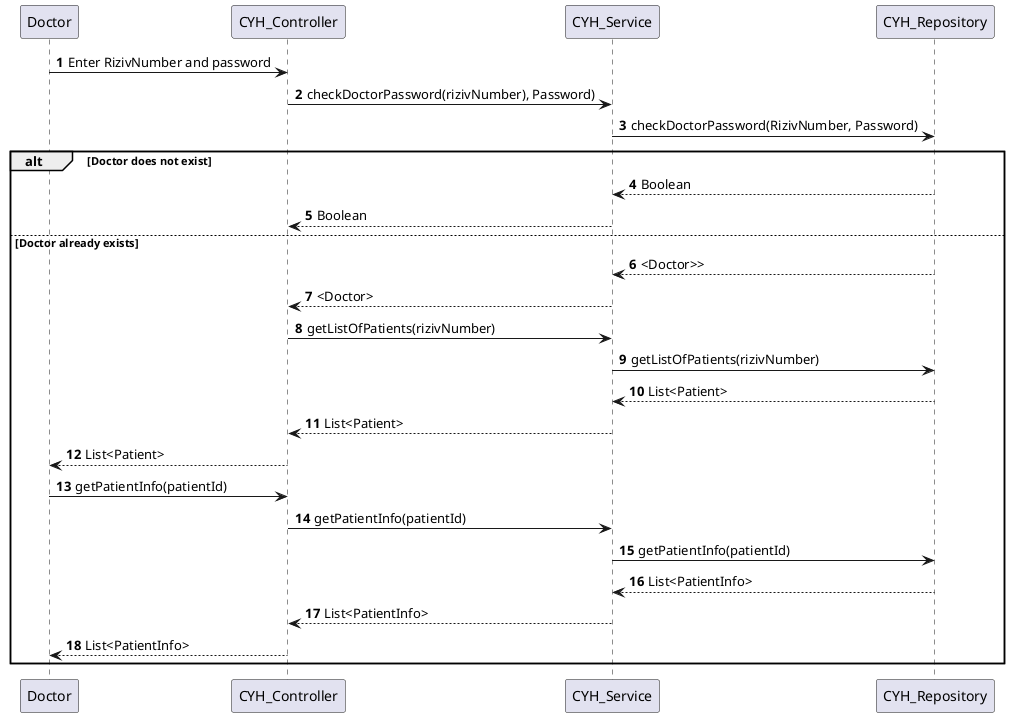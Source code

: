 @startuml
'https://plantuml.com/sequence-diagram

autonumber



Doctor -> CYH_Controller:Enter RizivNumber and password


CYH_Controller -> CYH_Service: checkDoctorPassword(rizivNumber), Password)

CYH_Service -> CYH_Repository: checkDoctorPassword(RizivNumber, Password)
alt Doctor does not exist

CYH_Repository --> CYH_Service: Boolean
CYH_Service --> CYH_Controller: Boolean
else Doctor already exists
CYH_Repository --> CYH_Service: <Doctor>>
CYH_Service --> CYH_Controller: <Doctor>
CYH_Controller -> CYH_Service: getListOfPatients(rizivNumber)
CYH_Service -> CYH_Repository: getListOfPatients(rizivNumber)
CYH_Repository --> CYH_Service: List<Patient>
CYH_Service --> CYH_Controller: List<Patient>
CYH_Controller --> Doctor: List<Patient>
Doctor -> CYH_Controller: getPatientInfo(patientId)
CYH_Controller -> CYH_Service: getPatientInfo(patientId)
CYH_Service -> CYH_Repository: getPatientInfo(patientId)
CYH_Repository --> CYH_Service: List<PatientInfo>
CYH_Service --> CYH_Controller: List<PatientInfo>
CYH_Controller --> Doctor: List<PatientInfo>


end

@enduml